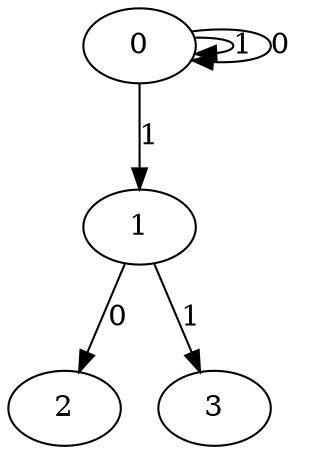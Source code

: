 digraph {
    0;
    1;
    2;
    3;

    0 -> 0 [label=1];
    0 -> 0 [label=0];
    0 -> 1 [label=1];
    1 -> 2 [label=0];
    1 -> 3 [label=1];
}
